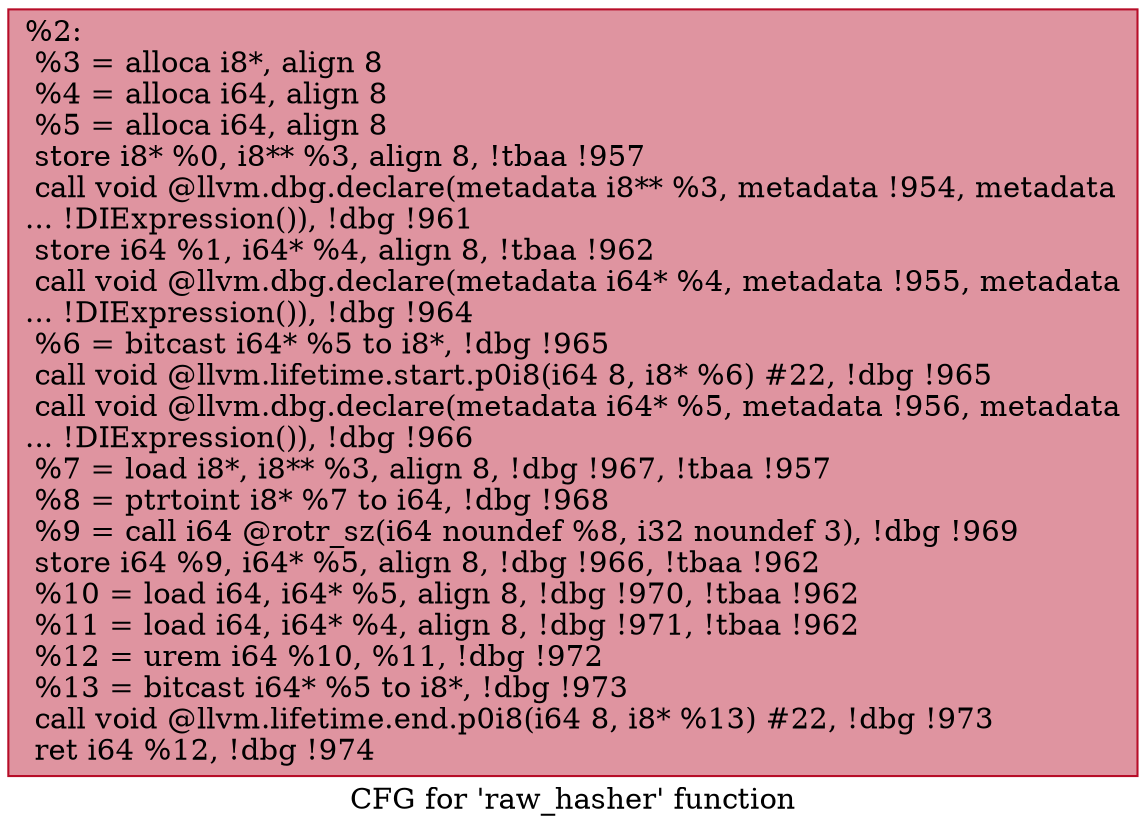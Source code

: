 digraph "CFG for 'raw_hasher' function" {
	label="CFG for 'raw_hasher' function";

	Node0x215a360 [shape=record,color="#b70d28ff", style=filled, fillcolor="#b70d2870",label="{%2:\l  %3 = alloca i8*, align 8\l  %4 = alloca i64, align 8\l  %5 = alloca i64, align 8\l  store i8* %0, i8** %3, align 8, !tbaa !957\l  call void @llvm.dbg.declare(metadata i8** %3, metadata !954, metadata\l... !DIExpression()), !dbg !961\l  store i64 %1, i64* %4, align 8, !tbaa !962\l  call void @llvm.dbg.declare(metadata i64* %4, metadata !955, metadata\l... !DIExpression()), !dbg !964\l  %6 = bitcast i64* %5 to i8*, !dbg !965\l  call void @llvm.lifetime.start.p0i8(i64 8, i8* %6) #22, !dbg !965\l  call void @llvm.dbg.declare(metadata i64* %5, metadata !956, metadata\l... !DIExpression()), !dbg !966\l  %7 = load i8*, i8** %3, align 8, !dbg !967, !tbaa !957\l  %8 = ptrtoint i8* %7 to i64, !dbg !968\l  %9 = call i64 @rotr_sz(i64 noundef %8, i32 noundef 3), !dbg !969\l  store i64 %9, i64* %5, align 8, !dbg !966, !tbaa !962\l  %10 = load i64, i64* %5, align 8, !dbg !970, !tbaa !962\l  %11 = load i64, i64* %4, align 8, !dbg !971, !tbaa !962\l  %12 = urem i64 %10, %11, !dbg !972\l  %13 = bitcast i64* %5 to i8*, !dbg !973\l  call void @llvm.lifetime.end.p0i8(i64 8, i8* %13) #22, !dbg !973\l  ret i64 %12, !dbg !974\l}"];
}
